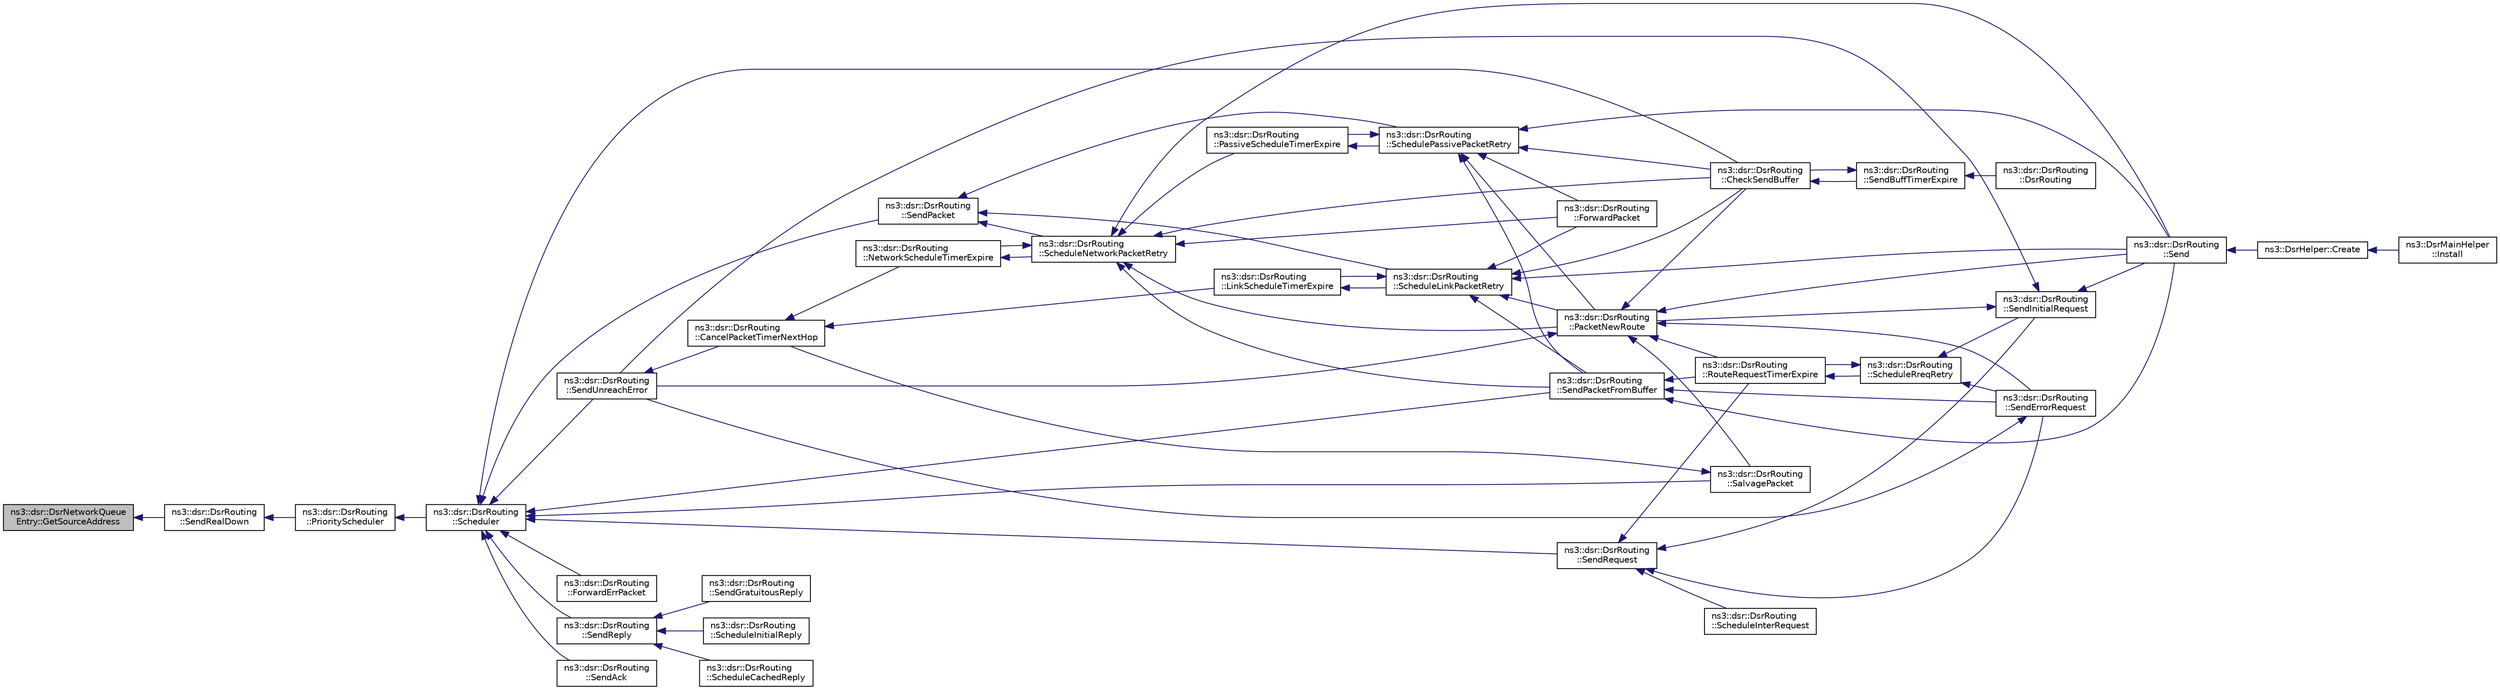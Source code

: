 digraph "ns3::dsr::DsrNetworkQueueEntry::GetSourceAddress"
{
  edge [fontname="Helvetica",fontsize="10",labelfontname="Helvetica",labelfontsize="10"];
  node [fontname="Helvetica",fontsize="10",shape=record];
  rankdir="LR";
  Node1 [label="ns3::dsr::DsrNetworkQueue\lEntry::GetSourceAddress",height=0.2,width=0.4,color="black", fillcolor="grey75", style="filled", fontcolor="black"];
  Node1 -> Node2 [dir="back",color="midnightblue",fontsize="10",style="solid"];
  Node2 [label="ns3::dsr::DsrRouting\l::SendRealDown",height=0.2,width=0.4,color="black", fillcolor="white", style="filled",URL="$df/d32/classns3_1_1dsr_1_1DsrRouting.html#a1ec646804cb4db00478cc07e51998608",tooltip="This function is called to send packets down stack. "];
  Node2 -> Node3 [dir="back",color="midnightblue",fontsize="10",style="solid"];
  Node3 [label="ns3::dsr::DsrRouting\l::PriorityScheduler",height=0.2,width=0.4,color="black", fillcolor="white", style="filled",URL="$df/d32/classns3_1_1dsr_1_1DsrRouting.html#aefc4dde8bd52b5b631a7ebf1d5924210",tooltip="This function is called to schedule sending packets from the network queue by priority. "];
  Node3 -> Node4 [dir="back",color="midnightblue",fontsize="10",style="solid"];
  Node4 [label="ns3::dsr::DsrRouting\l::Scheduler",height=0.2,width=0.4,color="black", fillcolor="white", style="filled",URL="$df/d32/classns3_1_1dsr_1_1DsrRouting.html#aa518edb174bccce1062304404424c6e0",tooltip="This function is called to schedule sending packets from the network queue. "];
  Node4 -> Node5 [dir="back",color="midnightblue",fontsize="10",style="solid"];
  Node5 [label="ns3::dsr::DsrRouting\l::CheckSendBuffer",height=0.2,width=0.4,color="black", fillcolor="white", style="filled",URL="$df/d32/classns3_1_1dsr_1_1DsrRouting.html#a03ace9023e9fe58434dc004123c7d9e0",tooltip="Check the send buffer of packets with route when send buffer timer expire. "];
  Node5 -> Node6 [dir="back",color="midnightblue",fontsize="10",style="solid"];
  Node6 [label="ns3::dsr::DsrRouting\l::SendBuffTimerExpire",height=0.2,width=0.4,color="black", fillcolor="white", style="filled",URL="$df/d32/classns3_1_1dsr_1_1DsrRouting.html#a10273aec775b5cf12eafb03ee46c4397",tooltip="The send buffer timer expire. "];
  Node6 -> Node7 [dir="back",color="midnightblue",fontsize="10",style="solid"];
  Node7 [label="ns3::dsr::DsrRouting\l::DsrRouting",height=0.2,width=0.4,color="black", fillcolor="white", style="filled",URL="$df/d32/classns3_1_1dsr_1_1DsrRouting.html#a3b686bd293d4bd096180a1996171ccd1",tooltip="Constructor. "];
  Node6 -> Node5 [dir="back",color="midnightblue",fontsize="10",style="solid"];
  Node4 -> Node8 [dir="back",color="midnightblue",fontsize="10",style="solid"];
  Node8 [label="ns3::dsr::DsrRouting\l::SendUnreachError",height=0.2,width=0.4,color="black", fillcolor="white", style="filled",URL="$df/d32/classns3_1_1dsr_1_1DsrRouting.html#ace5dd08bac91fa199ddfac7e81125a62",tooltip="This function is responsible for sending error packets in case of break link to next hop..."];
  Node8 -> Node9 [dir="back",color="midnightblue",fontsize="10",style="solid"];
  Node9 [label="ns3::dsr::DsrRouting\l::CancelPacketTimerNextHop",height=0.2,width=0.4,color="black", fillcolor="white", style="filled",URL="$df/d32/classns3_1_1dsr_1_1DsrRouting.html#a215e6fcab10ee0d744a657f0af2695c6",tooltip="Cancel the packet retransmission timer for a all maintenance entries with nextHop address..."];
  Node9 -> Node10 [dir="back",color="midnightblue",fontsize="10",style="solid"];
  Node10 [label="ns3::dsr::DsrRouting\l::LinkScheduleTimerExpire",height=0.2,width=0.4,color="black", fillcolor="white", style="filled",URL="$df/d32/classns3_1_1dsr_1_1DsrRouting.html#ab0ce215bf5359f4d6d4541b8a479007c",tooltip="This function deals with packet retransmission timer expire using link acknowledgment. "];
  Node10 -> Node11 [dir="back",color="midnightblue",fontsize="10",style="solid"];
  Node11 [label="ns3::dsr::DsrRouting\l::ScheduleLinkPacketRetry",height=0.2,width=0.4,color="black", fillcolor="white", style="filled",URL="$df/d32/classns3_1_1dsr_1_1DsrRouting.html#a947d831bc0964240b1a41b3a09832eff",tooltip="Schedule the packet retransmission based on link-layer acknowledgment. "];
  Node11 -> Node5 [dir="back",color="midnightblue",fontsize="10",style="solid"];
  Node11 -> Node12 [dir="back",color="midnightblue",fontsize="10",style="solid"];
  Node12 [label="ns3::dsr::DsrRouting\l::PacketNewRoute",height=0.2,width=0.4,color="black", fillcolor="white", style="filled",URL="$df/d32/classns3_1_1dsr_1_1DsrRouting.html#ae70ab39db551d1d81afc081196f78017",tooltip="When route vector corrupted, originate a new packet, normally not happening. "];
  Node12 -> Node5 [dir="back",color="midnightblue",fontsize="10",style="solid"];
  Node12 -> Node8 [dir="back",color="midnightblue",fontsize="10",style="solid"];
  Node12 -> Node13 [dir="back",color="midnightblue",fontsize="10",style="solid"];
  Node13 [label="ns3::dsr::DsrRouting\l::Send",height=0.2,width=0.4,color="black", fillcolor="white", style="filled",URL="$df/d32/classns3_1_1dsr_1_1DsrRouting.html#af67eeb07193d10db8308cb4ecbe08b02",tooltip="This function is called by higher layer protocol when sending packets. "];
  Node13 -> Node14 [dir="back",color="midnightblue",fontsize="10",style="solid"];
  Node14 [label="ns3::DsrHelper::Create",height=0.2,width=0.4,color="black", fillcolor="white", style="filled",URL="$d2/d31/classns3_1_1DsrHelper.html#ad855c0aae21f5a7d6cc5ed6d31ac5034"];
  Node14 -> Node15 [dir="back",color="midnightblue",fontsize="10",style="solid"];
  Node15 [label="ns3::DsrMainHelper\l::Install",height=0.2,width=0.4,color="black", fillcolor="white", style="filled",URL="$df/dd9/classns3_1_1DsrMainHelper.html#a48e42ffd63ee3199d504fb811c0b422e"];
  Node12 -> Node16 [dir="back",color="midnightblue",fontsize="10",style="solid"];
  Node16 [label="ns3::dsr::DsrRouting\l::SalvagePacket",height=0.2,width=0.4,color="black", fillcolor="white", style="filled",URL="$df/d32/classns3_1_1dsr_1_1DsrRouting.html#a83dd51056e4e48ad538ff41fda129272",tooltip="Salvage the packet which has been transmitted for 3 times. "];
  Node16 -> Node9 [dir="back",color="midnightblue",fontsize="10",style="solid"];
  Node12 -> Node17 [dir="back",color="midnightblue",fontsize="10",style="solid"];
  Node17 [label="ns3::dsr::DsrRouting\l::SendErrorRequest",height=0.2,width=0.4,color="black", fillcolor="white", style="filled",URL="$df/d32/classns3_1_1dsr_1_1DsrRouting.html#ae2100978eb9447540ceceeda17e95cea",tooltip="Send the error request packet. "];
  Node17 -> Node8 [dir="back",color="midnightblue",fontsize="10",style="solid"];
  Node12 -> Node18 [dir="back",color="midnightblue",fontsize="10",style="solid"];
  Node18 [label="ns3::dsr::DsrRouting\l::RouteRequestTimerExpire",height=0.2,width=0.4,color="black", fillcolor="white", style="filled",URL="$df/d32/classns3_1_1dsr_1_1DsrRouting.html#aa839b89cdf568048c4d09941b59e46d4"];
  Node18 -> Node19 [dir="back",color="midnightblue",fontsize="10",style="solid"];
  Node19 [label="ns3::dsr::DsrRouting\l::ScheduleRreqRetry",height=0.2,width=0.4,color="black", fillcolor="white", style="filled",URL="$df/d32/classns3_1_1dsr_1_1DsrRouting.html#a056b38f3af6c2992be89b8fc5cb15448",tooltip="Schedule the route request retry. "];
  Node19 -> Node20 [dir="back",color="midnightblue",fontsize="10",style="solid"];
  Node20 [label="ns3::dsr::DsrRouting\l::SendInitialRequest",height=0.2,width=0.4,color="black", fillcolor="white", style="filled",URL="$df/d32/classns3_1_1dsr_1_1DsrRouting.html#a74777d1806e768fccc1c2fe169b42c98",tooltip="Broadcast the route request packet in subnet. "];
  Node20 -> Node12 [dir="back",color="midnightblue",fontsize="10",style="solid"];
  Node20 -> Node8 [dir="back",color="midnightblue",fontsize="10",style="solid"];
  Node20 -> Node13 [dir="back",color="midnightblue",fontsize="10",style="solid"];
  Node19 -> Node17 [dir="back",color="midnightblue",fontsize="10",style="solid"];
  Node19 -> Node18 [dir="back",color="midnightblue",fontsize="10",style="solid"];
  Node11 -> Node13 [dir="back",color="midnightblue",fontsize="10",style="solid"];
  Node11 -> Node21 [dir="back",color="midnightblue",fontsize="10",style="solid"];
  Node21 [label="ns3::dsr::DsrRouting\l::SendPacketFromBuffer",height=0.2,width=0.4,color="black", fillcolor="white", style="filled",URL="$df/d32/classns3_1_1dsr_1_1DsrRouting.html#a1a862a16f3a5527f9425763864ac3e80",tooltip="This function is responsible for sending out data packets when have route, if no route found..."];
  Node21 -> Node13 [dir="back",color="midnightblue",fontsize="10",style="solid"];
  Node21 -> Node17 [dir="back",color="midnightblue",fontsize="10",style="solid"];
  Node21 -> Node18 [dir="back",color="midnightblue",fontsize="10",style="solid"];
  Node11 -> Node10 [dir="back",color="midnightblue",fontsize="10",style="solid"];
  Node11 -> Node22 [dir="back",color="midnightblue",fontsize="10",style="solid"];
  Node22 [label="ns3::dsr::DsrRouting\l::ForwardPacket",height=0.2,width=0.4,color="black", fillcolor="white", style="filled",URL="$df/d32/classns3_1_1dsr_1_1DsrRouting.html#acae8a2eb510c8c9331104ab2aff29591",tooltip="Forward the packet using the route saved in the source route option header. "];
  Node9 -> Node23 [dir="back",color="midnightblue",fontsize="10",style="solid"];
  Node23 [label="ns3::dsr::DsrRouting\l::NetworkScheduleTimerExpire",height=0.2,width=0.4,color="black", fillcolor="white", style="filled",URL="$df/d32/classns3_1_1dsr_1_1DsrRouting.html#aabcdf59bcb4907718986626a7a402dad",tooltip="This function deals with packet retransmission timer expire using network acknowledgment. "];
  Node23 -> Node24 [dir="back",color="midnightblue",fontsize="10",style="solid"];
  Node24 [label="ns3::dsr::DsrRouting\l::ScheduleNetworkPacketRetry",height=0.2,width=0.4,color="black", fillcolor="white", style="filled",URL="$df/d32/classns3_1_1dsr_1_1DsrRouting.html#a6a18c6baa374d5e6a68f8952d1afdb13",tooltip="Schedule the packet retransmission based on network layer acknowledgment. "];
  Node24 -> Node5 [dir="back",color="midnightblue",fontsize="10",style="solid"];
  Node24 -> Node12 [dir="back",color="midnightblue",fontsize="10",style="solid"];
  Node24 -> Node13 [dir="back",color="midnightblue",fontsize="10",style="solid"];
  Node24 -> Node21 [dir="back",color="midnightblue",fontsize="10",style="solid"];
  Node24 -> Node25 [dir="back",color="midnightblue",fontsize="10",style="solid"];
  Node25 [label="ns3::dsr::DsrRouting\l::PassiveScheduleTimerExpire",height=0.2,width=0.4,color="black", fillcolor="white", style="filled",URL="$df/d32/classns3_1_1dsr_1_1DsrRouting.html#a2f93ffc379338703d6b6a923dff44dd5",tooltip="This function deals with packet retransmission timer expire using passive acknowledgment. "];
  Node25 -> Node26 [dir="back",color="midnightblue",fontsize="10",style="solid"];
  Node26 [label="ns3::dsr::DsrRouting\l::SchedulePassivePacketRetry",height=0.2,width=0.4,color="black", fillcolor="white", style="filled",URL="$df/d32/classns3_1_1dsr_1_1DsrRouting.html#abfdfa37822a492971fdf24540b635039",tooltip="Schedule the packet retransmission based on passive acknowledgment. "];
  Node26 -> Node5 [dir="back",color="midnightblue",fontsize="10",style="solid"];
  Node26 -> Node12 [dir="back",color="midnightblue",fontsize="10",style="solid"];
  Node26 -> Node13 [dir="back",color="midnightblue",fontsize="10",style="solid"];
  Node26 -> Node21 [dir="back",color="midnightblue",fontsize="10",style="solid"];
  Node26 -> Node25 [dir="back",color="midnightblue",fontsize="10",style="solid"];
  Node26 -> Node22 [dir="back",color="midnightblue",fontsize="10",style="solid"];
  Node24 -> Node23 [dir="back",color="midnightblue",fontsize="10",style="solid"];
  Node24 -> Node22 [dir="back",color="midnightblue",fontsize="10",style="solid"];
  Node4 -> Node27 [dir="back",color="midnightblue",fontsize="10",style="solid"];
  Node27 [label="ns3::dsr::DsrRouting\l::ForwardErrPacket",height=0.2,width=0.4,color="black", fillcolor="white", style="filled",URL="$df/d32/classns3_1_1dsr_1_1DsrRouting.html#a2c5629706b8a73cce84964231ac93d6b",tooltip="This function is responsible for forwarding error packets along the route. "];
  Node4 -> Node28 [dir="back",color="midnightblue",fontsize="10",style="solid"];
  Node28 [label="ns3::dsr::DsrRouting\l::SendPacket",height=0.2,width=0.4,color="black", fillcolor="white", style="filled",URL="$df/d32/classns3_1_1dsr_1_1DsrRouting.html#a84a2caf24a41eef8993b64cb22874f95",tooltip="This function is called by when really sending out the packet. "];
  Node28 -> Node11 [dir="back",color="midnightblue",fontsize="10",style="solid"];
  Node28 -> Node26 [dir="back",color="midnightblue",fontsize="10",style="solid"];
  Node28 -> Node24 [dir="back",color="midnightblue",fontsize="10",style="solid"];
  Node4 -> Node21 [dir="back",color="midnightblue",fontsize="10",style="solid"];
  Node4 -> Node16 [dir="back",color="midnightblue",fontsize="10",style="solid"];
  Node4 -> Node29 [dir="back",color="midnightblue",fontsize="10",style="solid"];
  Node29 [label="ns3::dsr::DsrRouting\l::SendRequest",height=0.2,width=0.4,color="black", fillcolor="white", style="filled",URL="$df/d32/classns3_1_1dsr_1_1DsrRouting.html#a21496638c09e75ea310e876135d0bf64",tooltip="Forward the route request if the node is not the destination. "];
  Node29 -> Node20 [dir="back",color="midnightblue",fontsize="10",style="solid"];
  Node29 -> Node17 [dir="back",color="midnightblue",fontsize="10",style="solid"];
  Node29 -> Node18 [dir="back",color="midnightblue",fontsize="10",style="solid"];
  Node29 -> Node30 [dir="back",color="midnightblue",fontsize="10",style="solid"];
  Node30 [label="ns3::dsr::DsrRouting\l::ScheduleInterRequest",height=0.2,width=0.4,color="black", fillcolor="white", style="filled",URL="$df/d32/classns3_1_1dsr_1_1DsrRouting.html#a03175efa8103d392d90298f2d8985a29",tooltip="Schedule the intermediate route request. "];
  Node4 -> Node31 [dir="back",color="midnightblue",fontsize="10",style="solid"];
  Node31 [label="ns3::dsr::DsrRouting\l::SendReply",height=0.2,width=0.4,color="black", fillcolor="white", style="filled",URL="$df/d32/classns3_1_1dsr_1_1DsrRouting.html#a69e03d265224fc60bf135b2496d97f04"];
  Node31 -> Node32 [dir="back",color="midnightblue",fontsize="10",style="solid"];
  Node32 [label="ns3::dsr::DsrRouting\l::SendGratuitousReply",height=0.2,width=0.4,color="black", fillcolor="white", style="filled",URL="$df/d32/classns3_1_1dsr_1_1DsrRouting.html#a780988be538d2a1030d127f1d3c7932c",tooltip="Send the gratuitous reply. "];
  Node31 -> Node33 [dir="back",color="midnightblue",fontsize="10",style="solid"];
  Node33 [label="ns3::dsr::DsrRouting\l::ScheduleInitialReply",height=0.2,width=0.4,color="black", fillcolor="white", style="filled",URL="$df/d32/classns3_1_1dsr_1_1DsrRouting.html#a9987b38297fb1a4f4e175d5b81853464"];
  Node31 -> Node34 [dir="back",color="midnightblue",fontsize="10",style="solid"];
  Node34 [label="ns3::dsr::DsrRouting\l::ScheduleCachedReply",height=0.2,width=0.4,color="black", fillcolor="white", style="filled",URL="$df/d32/classns3_1_1dsr_1_1DsrRouting.html#af078d9a9fe5a20264a93f481f6d0feb3"];
  Node4 -> Node35 [dir="back",color="midnightblue",fontsize="10",style="solid"];
  Node35 [label="ns3::dsr::DsrRouting\l::SendAck",height=0.2,width=0.4,color="black", fillcolor="white", style="filled",URL="$df/d32/classns3_1_1dsr_1_1DsrRouting.html#af60f582ca5ce9871a1f582f052511a38"];
}
